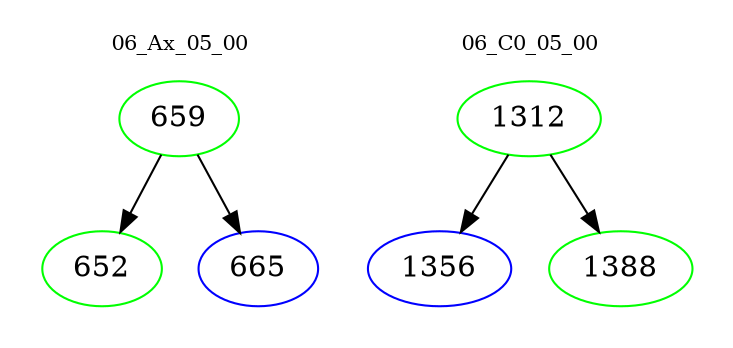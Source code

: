 digraph{
subgraph cluster_0 {
color = white
label = "06_Ax_05_00";
fontsize=10;
T0_659 [label="659", color="green"]
T0_659 -> T0_652 [color="black"]
T0_652 [label="652", color="green"]
T0_659 -> T0_665 [color="black"]
T0_665 [label="665", color="blue"]
}
subgraph cluster_1 {
color = white
label = "06_C0_05_00";
fontsize=10;
T1_1312 [label="1312", color="green"]
T1_1312 -> T1_1356 [color="black"]
T1_1356 [label="1356", color="blue"]
T1_1312 -> T1_1388 [color="black"]
T1_1388 [label="1388", color="green"]
}
}
